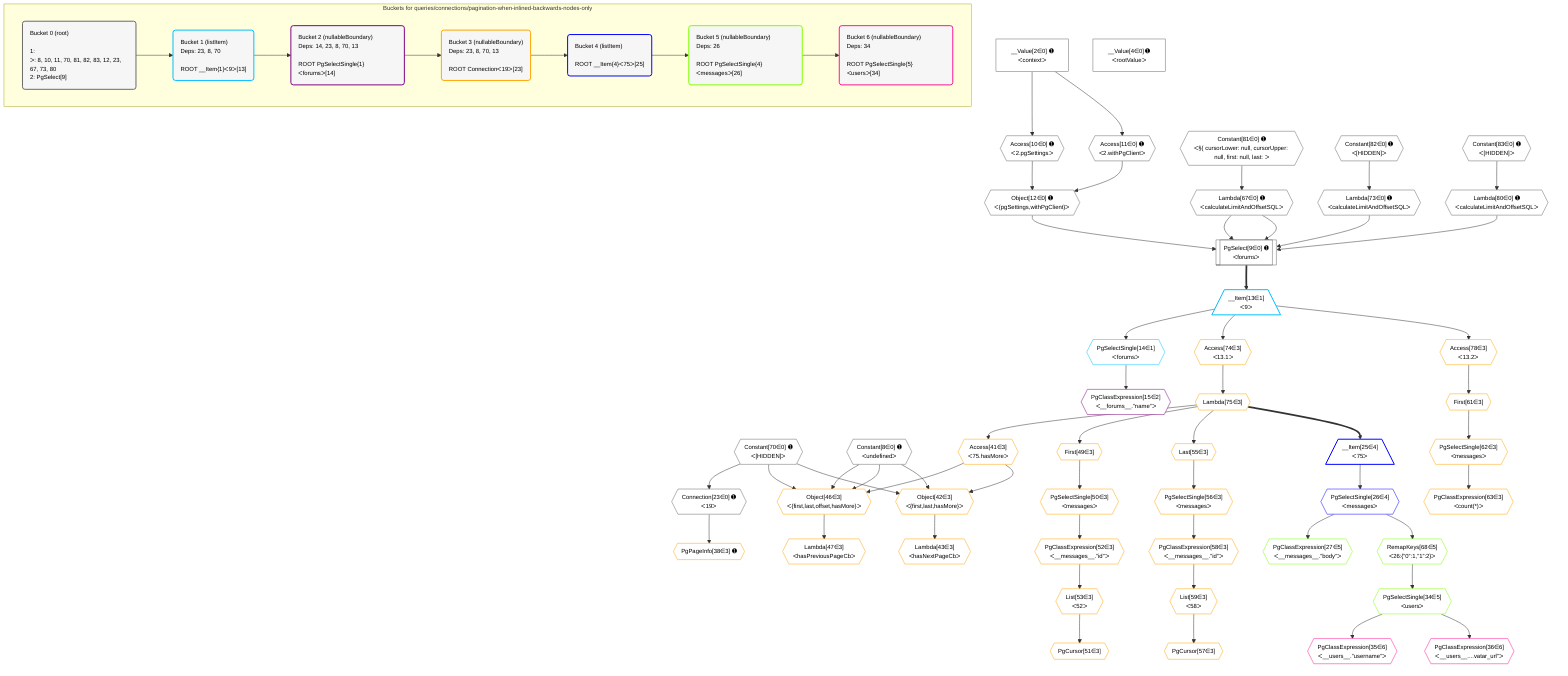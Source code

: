 %%{init: {'themeVariables': { 'fontSize': '12px'}}}%%
graph TD
    classDef path fill:#eee,stroke:#000,color:#000
    classDef plan fill:#fff,stroke-width:1px,color:#000
    classDef itemplan fill:#fff,stroke-width:2px,color:#000
    classDef unbatchedplan fill:#dff,stroke-width:1px,color:#000
    classDef sideeffectplan fill:#fcc,stroke-width:2px,color:#000
    classDef bucket fill:#f6f6f6,color:#000,stroke-width:2px,text-align:left


    %% plan dependencies
    PgSelect9[["PgSelect[9∈0] ➊<br />ᐸforumsᐳ"]]:::plan
    Object12{{"Object[12∈0] ➊<br />ᐸ{pgSettings,withPgClient}ᐳ"}}:::plan
    Lambda67{{"Lambda[67∈0] ➊<br />ᐸcalculateLimitAndOffsetSQLᐳ"}}:::plan
    Lambda73{{"Lambda[73∈0] ➊<br />ᐸcalculateLimitAndOffsetSQLᐳ"}}:::plan
    Lambda80{{"Lambda[80∈0] ➊<br />ᐸcalculateLimitAndOffsetSQLᐳ"}}:::plan
    Object12 & Lambda67 & Lambda73 & Lambda67 & Lambda80 --> PgSelect9
    Access10{{"Access[10∈0] ➊<br />ᐸ2.pgSettingsᐳ"}}:::plan
    Access11{{"Access[11∈0] ➊<br />ᐸ2.withPgClientᐳ"}}:::plan
    Access10 & Access11 --> Object12
    __Value2["__Value[2∈0] ➊<br />ᐸcontextᐳ"]:::plan
    __Value2 --> Access10
    __Value2 --> Access11
    Connection23{{"Connection[23∈0] ➊<br />ᐸ19ᐳ"}}:::plan
    Constant70{{"Constant[70∈0] ➊<br />ᐸ[HIDDEN]ᐳ"}}:::plan
    Constant70 --> Connection23
    Constant81{{"Constant[81∈0] ➊<br />ᐸ§{ cursorLower: null, cursorUpper: null, first: null, last: ᐳ"}}:::plan
    Constant81 --> Lambda67
    Constant82{{"Constant[82∈0] ➊<br />ᐸ[HIDDEN]ᐳ"}}:::plan
    Constant82 --> Lambda73
    Constant83{{"Constant[83∈0] ➊<br />ᐸ[HIDDEN]ᐳ"}}:::plan
    Constant83 --> Lambda80
    __Value4["__Value[4∈0] ➊<br />ᐸrootValueᐳ"]:::plan
    Constant8{{"Constant[8∈0] ➊<br />ᐸundefinedᐳ"}}:::plan
    __Item13[/"__Item[13∈1]<br />ᐸ9ᐳ"\]:::itemplan
    PgSelect9 ==> __Item13
    PgSelectSingle14{{"PgSelectSingle[14∈1]<br />ᐸforumsᐳ"}}:::plan
    __Item13 --> PgSelectSingle14
    PgClassExpression15{{"PgClassExpression[15∈2]<br />ᐸ__forums__.”name”ᐳ"}}:::plan
    PgSelectSingle14 --> PgClassExpression15
    Object46{{"Object[46∈3]<br />ᐸ{first,last,offset,hasMore}ᐳ"}}:::plan
    Access41{{"Access[41∈3]<br />ᐸ75.hasMoreᐳ"}}:::plan
    Constant8 & Constant70 & Constant8 & Access41 --> Object46
    Object42{{"Object[42∈3]<br />ᐸ{first,last,hasMore}ᐳ"}}:::plan
    Constant8 & Constant70 & Access41 --> Object42
    PgPageInfo38{{"PgPageInfo[38∈3] ➊"}}:::plan
    Connection23 --> PgPageInfo38
    Lambda75{{"Lambda[75∈3]"}}:::plan
    Lambda75 --> Access41
    Lambda43{{"Lambda[43∈3]<br />ᐸhasNextPageCbᐳ"}}:::plan
    Object42 --> Lambda43
    Lambda47{{"Lambda[47∈3]<br />ᐸhasPreviousPageCbᐳ"}}:::plan
    Object46 --> Lambda47
    First49{{"First[49∈3]"}}:::plan
    Lambda75 --> First49
    PgSelectSingle50{{"PgSelectSingle[50∈3]<br />ᐸmessagesᐳ"}}:::plan
    First49 --> PgSelectSingle50
    PgCursor51{{"PgCursor[51∈3]"}}:::plan
    List53{{"List[53∈3]<br />ᐸ52ᐳ"}}:::plan
    List53 --> PgCursor51
    PgClassExpression52{{"PgClassExpression[52∈3]<br />ᐸ__messages__.”id”ᐳ"}}:::plan
    PgSelectSingle50 --> PgClassExpression52
    PgClassExpression52 --> List53
    Last55{{"Last[55∈3]"}}:::plan
    Lambda75 --> Last55
    PgSelectSingle56{{"PgSelectSingle[56∈3]<br />ᐸmessagesᐳ"}}:::plan
    Last55 --> PgSelectSingle56
    PgCursor57{{"PgCursor[57∈3]"}}:::plan
    List59{{"List[59∈3]<br />ᐸ58ᐳ"}}:::plan
    List59 --> PgCursor57
    PgClassExpression58{{"PgClassExpression[58∈3]<br />ᐸ__messages__.”id”ᐳ"}}:::plan
    PgSelectSingle56 --> PgClassExpression58
    PgClassExpression58 --> List59
    First61{{"First[61∈3]"}}:::plan
    Access78{{"Access[78∈3]<br />ᐸ13.2ᐳ"}}:::plan
    Access78 --> First61
    PgSelectSingle62{{"PgSelectSingle[62∈3]<br />ᐸmessagesᐳ"}}:::plan
    First61 --> PgSelectSingle62
    PgClassExpression63{{"PgClassExpression[63∈3]<br />ᐸcount(*)ᐳ"}}:::plan
    PgSelectSingle62 --> PgClassExpression63
    Access74{{"Access[74∈3]<br />ᐸ13.1ᐳ"}}:::plan
    __Item13 --> Access74
    Access74 --> Lambda75
    __Item13 --> Access78
    __Item25[/"__Item[25∈4]<br />ᐸ75ᐳ"\]:::itemplan
    Lambda75 ==> __Item25
    PgSelectSingle26{{"PgSelectSingle[26∈4]<br />ᐸmessagesᐳ"}}:::plan
    __Item25 --> PgSelectSingle26
    PgClassExpression27{{"PgClassExpression[27∈5]<br />ᐸ__messages__.”body”ᐳ"}}:::plan
    PgSelectSingle26 --> PgClassExpression27
    PgSelectSingle34{{"PgSelectSingle[34∈5]<br />ᐸusersᐳ"}}:::plan
    RemapKeys68{{"RemapKeys[68∈5]<br />ᐸ26:{”0”:1,”1”:2}ᐳ"}}:::plan
    RemapKeys68 --> PgSelectSingle34
    PgSelectSingle26 --> RemapKeys68
    PgClassExpression35{{"PgClassExpression[35∈6]<br />ᐸ__users__.”username”ᐳ"}}:::plan
    PgSelectSingle34 --> PgClassExpression35
    PgClassExpression36{{"PgClassExpression[36∈6]<br />ᐸ__users__....vatar_url”ᐳ"}}:::plan
    PgSelectSingle34 --> PgClassExpression36

    %% define steps

    subgraph "Buckets for queries/connections/pagination-when-inlined-backwards-nodes-only"
    Bucket0("Bucket 0 (root)<br /><br />1: <br />ᐳ: 8, 10, 11, 70, 81, 82, 83, 12, 23, 67, 73, 80<br />2: PgSelect[9]"):::bucket
    classDef bucket0 stroke:#696969
    class Bucket0,__Value2,__Value4,Constant8,PgSelect9,Access10,Access11,Object12,Connection23,Lambda67,Constant70,Lambda73,Lambda80,Constant81,Constant82,Constant83 bucket0
    Bucket1("Bucket 1 (listItem)<br />Deps: 23, 8, 70<br /><br />ROOT __Item{1}ᐸ9ᐳ[13]"):::bucket
    classDef bucket1 stroke:#00bfff
    class Bucket1,__Item13,PgSelectSingle14 bucket1
    Bucket2("Bucket 2 (nullableBoundary)<br />Deps: 14, 23, 8, 70, 13<br /><br />ROOT PgSelectSingle{1}ᐸforumsᐳ[14]"):::bucket
    classDef bucket2 stroke:#7f007f
    class Bucket2,PgClassExpression15 bucket2
    Bucket3("Bucket 3 (nullableBoundary)<br />Deps: 23, 8, 70, 13<br /><br />ROOT Connectionᐸ19ᐳ[23]"):::bucket
    classDef bucket3 stroke:#ffa500
    class Bucket3,PgPageInfo38,Access41,Object42,Lambda43,Object46,Lambda47,First49,PgSelectSingle50,PgCursor51,PgClassExpression52,List53,Last55,PgSelectSingle56,PgCursor57,PgClassExpression58,List59,First61,PgSelectSingle62,PgClassExpression63,Access74,Lambda75,Access78 bucket3
    Bucket4("Bucket 4 (listItem)<br /><br />ROOT __Item{4}ᐸ75ᐳ[25]"):::bucket
    classDef bucket4 stroke:#0000ff
    class Bucket4,__Item25,PgSelectSingle26 bucket4
    Bucket5("Bucket 5 (nullableBoundary)<br />Deps: 26<br /><br />ROOT PgSelectSingle{4}ᐸmessagesᐳ[26]"):::bucket
    classDef bucket5 stroke:#7fff00
    class Bucket5,PgClassExpression27,PgSelectSingle34,RemapKeys68 bucket5
    Bucket6("Bucket 6 (nullableBoundary)<br />Deps: 34<br /><br />ROOT PgSelectSingle{5}ᐸusersᐳ[34]"):::bucket
    classDef bucket6 stroke:#ff1493
    class Bucket6,PgClassExpression35,PgClassExpression36 bucket6
    Bucket0 --> Bucket1
    Bucket1 --> Bucket2
    Bucket2 --> Bucket3
    Bucket3 --> Bucket4
    Bucket4 --> Bucket5
    Bucket5 --> Bucket6
    end